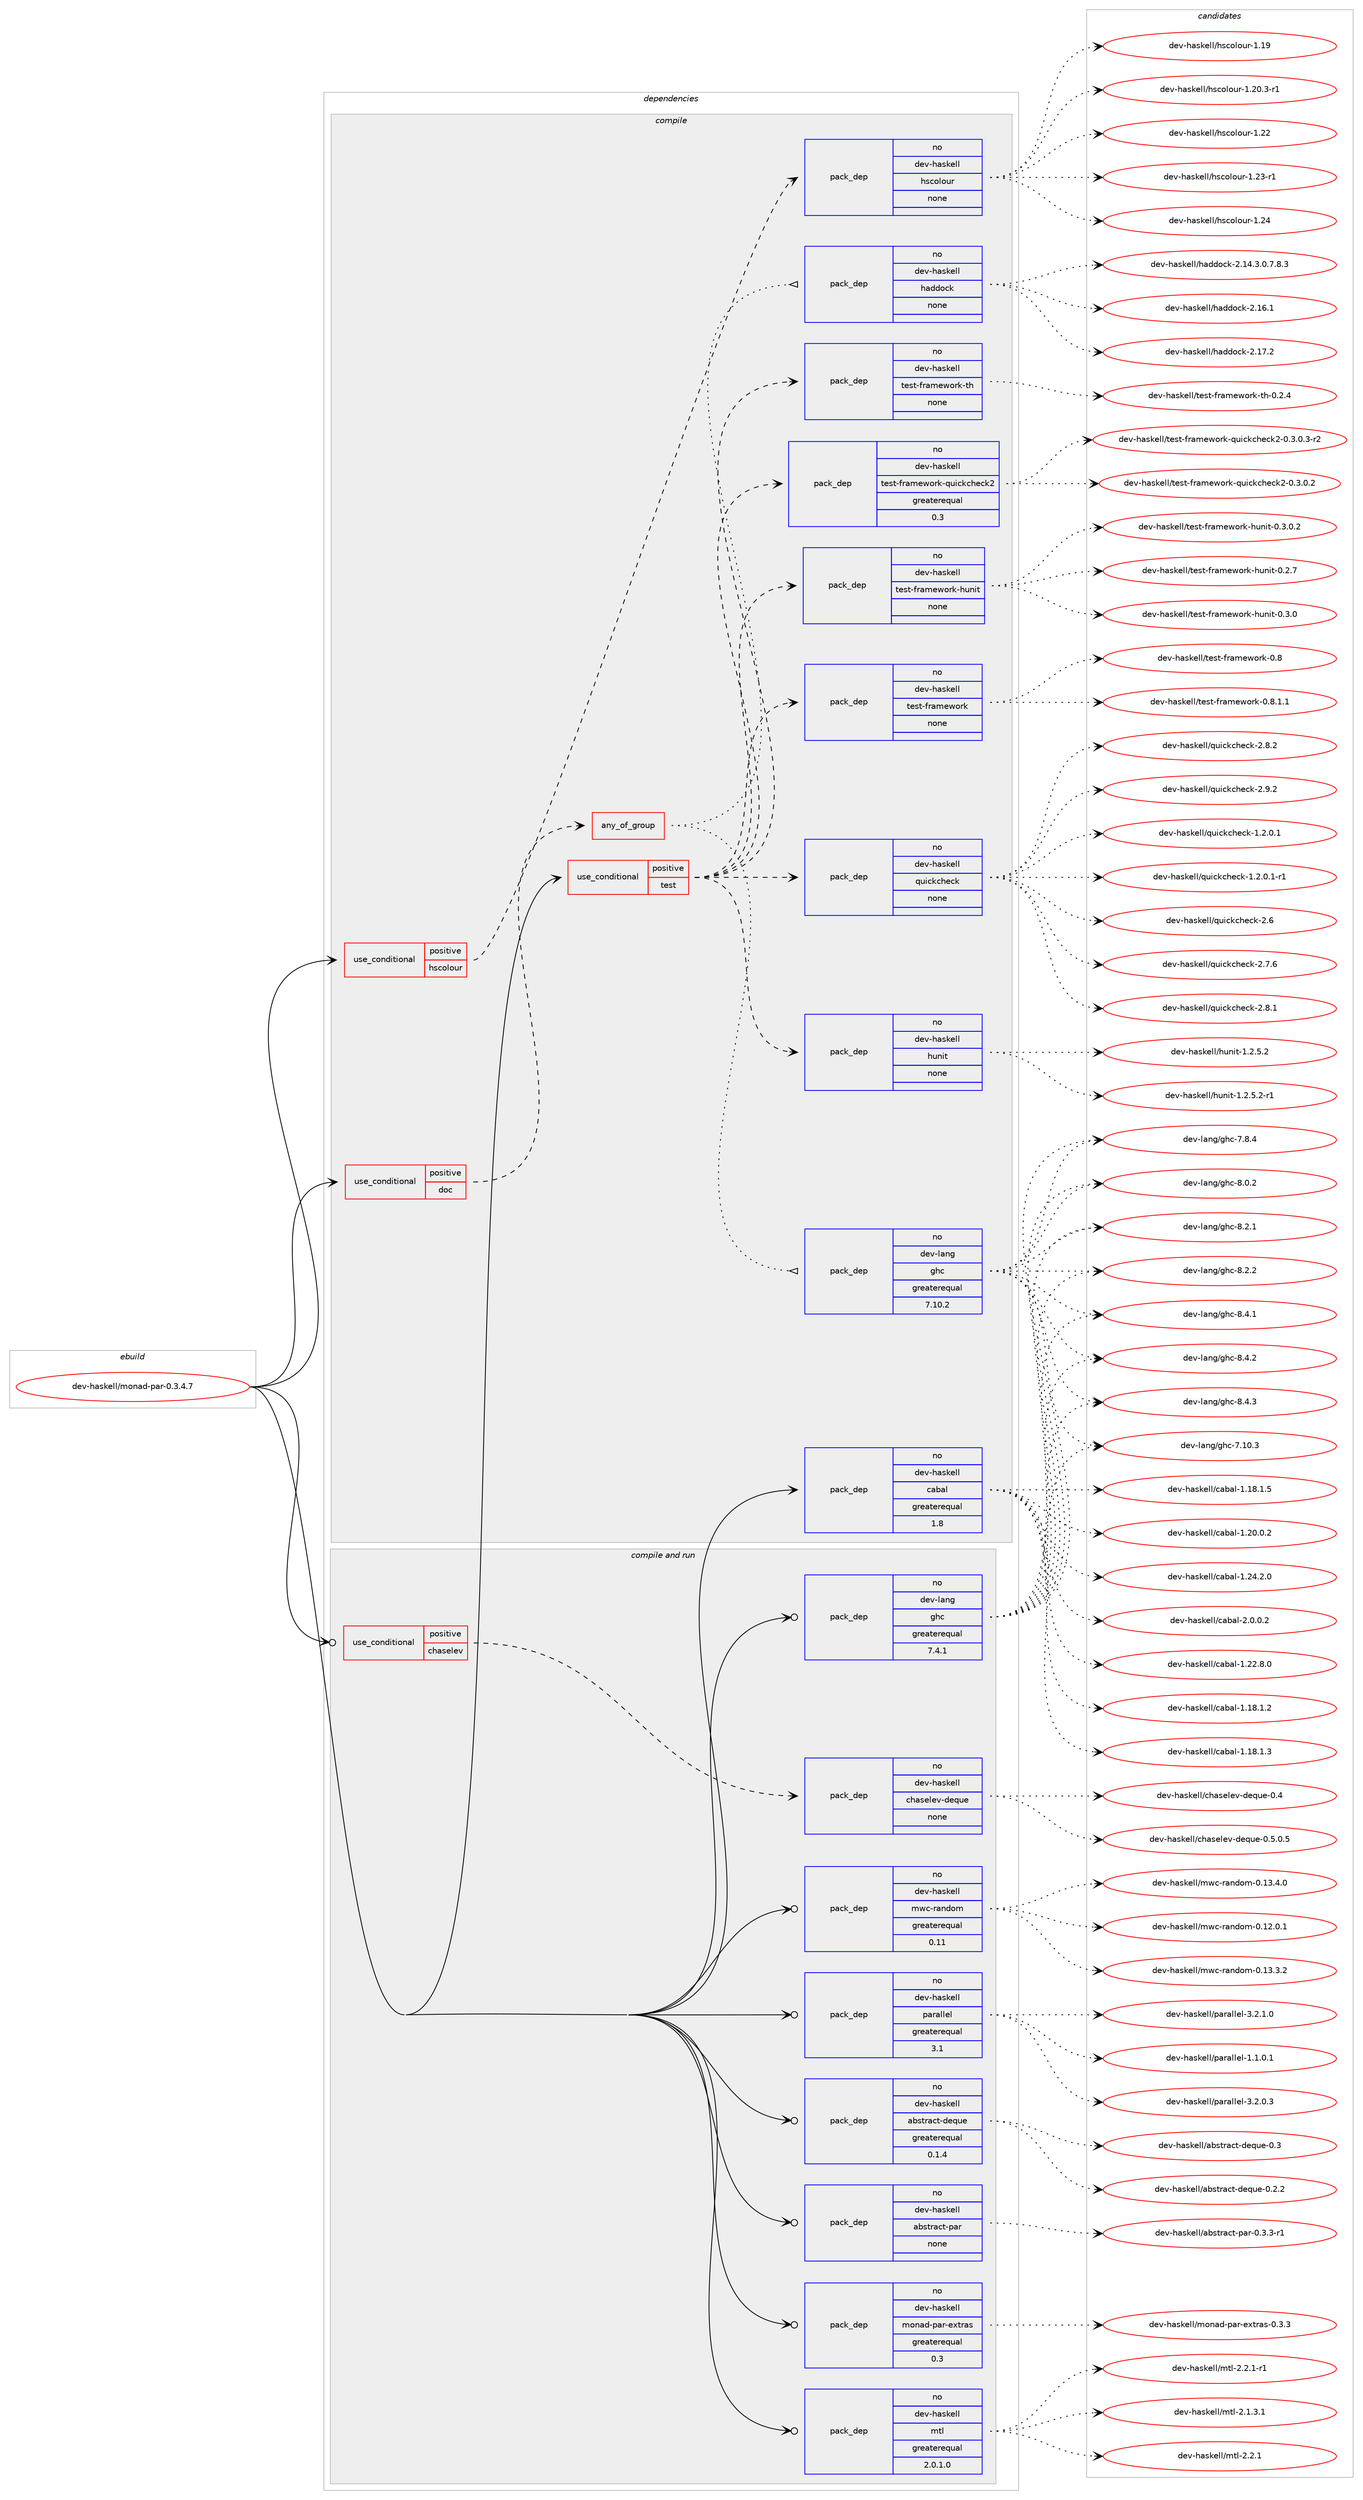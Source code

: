 digraph prolog {

# *************
# Graph options
# *************

newrank=true;
concentrate=true;
compound=true;
graph [rankdir=LR,fontname=Helvetica,fontsize=10,ranksep=1.5];#, ranksep=2.5, nodesep=0.2];
edge  [arrowhead=vee];
node  [fontname=Helvetica,fontsize=10];

# **********
# The ebuild
# **********

subgraph cluster_leftcol {
color=gray;
rank=same;
label=<<i>ebuild</i>>;
id [label="dev-haskell/monad-par-0.3.4.7", color=red, width=4, href="../dev-haskell/monad-par-0.3.4.7.svg"];
}

# ****************
# The dependencies
# ****************

subgraph cluster_midcol {
color=gray;
label=<<i>dependencies</i>>;
subgraph cluster_compile {
fillcolor="#eeeeee";
style=filled;
label=<<i>compile</i>>;
subgraph cond360657 {
dependency1339326 [label=<<TABLE BORDER="0" CELLBORDER="1" CELLSPACING="0" CELLPADDING="4"><TR><TD ROWSPAN="3" CELLPADDING="10">use_conditional</TD></TR><TR><TD>positive</TD></TR><TR><TD>doc</TD></TR></TABLE>>, shape=none, color=red];
subgraph any21248 {
dependency1339327 [label=<<TABLE BORDER="0" CELLBORDER="1" CELLSPACING="0" CELLPADDING="4"><TR><TD CELLPADDING="10">any_of_group</TD></TR></TABLE>>, shape=none, color=red];subgraph pack956869 {
dependency1339328 [label=<<TABLE BORDER="0" CELLBORDER="1" CELLSPACING="0" CELLPADDING="4" WIDTH="220"><TR><TD ROWSPAN="6" CELLPADDING="30">pack_dep</TD></TR><TR><TD WIDTH="110">no</TD></TR><TR><TD>dev-haskell</TD></TR><TR><TD>haddock</TD></TR><TR><TD>none</TD></TR><TR><TD></TD></TR></TABLE>>, shape=none, color=blue];
}
dependency1339327:e -> dependency1339328:w [weight=20,style="dotted",arrowhead="oinv"];
subgraph pack956870 {
dependency1339329 [label=<<TABLE BORDER="0" CELLBORDER="1" CELLSPACING="0" CELLPADDING="4" WIDTH="220"><TR><TD ROWSPAN="6" CELLPADDING="30">pack_dep</TD></TR><TR><TD WIDTH="110">no</TD></TR><TR><TD>dev-lang</TD></TR><TR><TD>ghc</TD></TR><TR><TD>greaterequal</TD></TR><TR><TD>7.10.2</TD></TR></TABLE>>, shape=none, color=blue];
}
dependency1339327:e -> dependency1339329:w [weight=20,style="dotted",arrowhead="oinv"];
}
dependency1339326:e -> dependency1339327:w [weight=20,style="dashed",arrowhead="vee"];
}
id:e -> dependency1339326:w [weight=20,style="solid",arrowhead="vee"];
subgraph cond360658 {
dependency1339330 [label=<<TABLE BORDER="0" CELLBORDER="1" CELLSPACING="0" CELLPADDING="4"><TR><TD ROWSPAN="3" CELLPADDING="10">use_conditional</TD></TR><TR><TD>positive</TD></TR><TR><TD>hscolour</TD></TR></TABLE>>, shape=none, color=red];
subgraph pack956871 {
dependency1339331 [label=<<TABLE BORDER="0" CELLBORDER="1" CELLSPACING="0" CELLPADDING="4" WIDTH="220"><TR><TD ROWSPAN="6" CELLPADDING="30">pack_dep</TD></TR><TR><TD WIDTH="110">no</TD></TR><TR><TD>dev-haskell</TD></TR><TR><TD>hscolour</TD></TR><TR><TD>none</TD></TR><TR><TD></TD></TR></TABLE>>, shape=none, color=blue];
}
dependency1339330:e -> dependency1339331:w [weight=20,style="dashed",arrowhead="vee"];
}
id:e -> dependency1339330:w [weight=20,style="solid",arrowhead="vee"];
subgraph cond360659 {
dependency1339332 [label=<<TABLE BORDER="0" CELLBORDER="1" CELLSPACING="0" CELLPADDING="4"><TR><TD ROWSPAN="3" CELLPADDING="10">use_conditional</TD></TR><TR><TD>positive</TD></TR><TR><TD>test</TD></TR></TABLE>>, shape=none, color=red];
subgraph pack956872 {
dependency1339333 [label=<<TABLE BORDER="0" CELLBORDER="1" CELLSPACING="0" CELLPADDING="4" WIDTH="220"><TR><TD ROWSPAN="6" CELLPADDING="30">pack_dep</TD></TR><TR><TD WIDTH="110">no</TD></TR><TR><TD>dev-haskell</TD></TR><TR><TD>hunit</TD></TR><TR><TD>none</TD></TR><TR><TD></TD></TR></TABLE>>, shape=none, color=blue];
}
dependency1339332:e -> dependency1339333:w [weight=20,style="dashed",arrowhead="vee"];
subgraph pack956873 {
dependency1339334 [label=<<TABLE BORDER="0" CELLBORDER="1" CELLSPACING="0" CELLPADDING="4" WIDTH="220"><TR><TD ROWSPAN="6" CELLPADDING="30">pack_dep</TD></TR><TR><TD WIDTH="110">no</TD></TR><TR><TD>dev-haskell</TD></TR><TR><TD>quickcheck</TD></TR><TR><TD>none</TD></TR><TR><TD></TD></TR></TABLE>>, shape=none, color=blue];
}
dependency1339332:e -> dependency1339334:w [weight=20,style="dashed",arrowhead="vee"];
subgraph pack956874 {
dependency1339335 [label=<<TABLE BORDER="0" CELLBORDER="1" CELLSPACING="0" CELLPADDING="4" WIDTH="220"><TR><TD ROWSPAN="6" CELLPADDING="30">pack_dep</TD></TR><TR><TD WIDTH="110">no</TD></TR><TR><TD>dev-haskell</TD></TR><TR><TD>test-framework</TD></TR><TR><TD>none</TD></TR><TR><TD></TD></TR></TABLE>>, shape=none, color=blue];
}
dependency1339332:e -> dependency1339335:w [weight=20,style="dashed",arrowhead="vee"];
subgraph pack956875 {
dependency1339336 [label=<<TABLE BORDER="0" CELLBORDER="1" CELLSPACING="0" CELLPADDING="4" WIDTH="220"><TR><TD ROWSPAN="6" CELLPADDING="30">pack_dep</TD></TR><TR><TD WIDTH="110">no</TD></TR><TR><TD>dev-haskell</TD></TR><TR><TD>test-framework-hunit</TD></TR><TR><TD>none</TD></TR><TR><TD></TD></TR></TABLE>>, shape=none, color=blue];
}
dependency1339332:e -> dependency1339336:w [weight=20,style="dashed",arrowhead="vee"];
subgraph pack956876 {
dependency1339337 [label=<<TABLE BORDER="0" CELLBORDER="1" CELLSPACING="0" CELLPADDING="4" WIDTH="220"><TR><TD ROWSPAN="6" CELLPADDING="30">pack_dep</TD></TR><TR><TD WIDTH="110">no</TD></TR><TR><TD>dev-haskell</TD></TR><TR><TD>test-framework-quickcheck2</TD></TR><TR><TD>greaterequal</TD></TR><TR><TD>0.3</TD></TR></TABLE>>, shape=none, color=blue];
}
dependency1339332:e -> dependency1339337:w [weight=20,style="dashed",arrowhead="vee"];
subgraph pack956877 {
dependency1339338 [label=<<TABLE BORDER="0" CELLBORDER="1" CELLSPACING="0" CELLPADDING="4" WIDTH="220"><TR><TD ROWSPAN="6" CELLPADDING="30">pack_dep</TD></TR><TR><TD WIDTH="110">no</TD></TR><TR><TD>dev-haskell</TD></TR><TR><TD>test-framework-th</TD></TR><TR><TD>none</TD></TR><TR><TD></TD></TR></TABLE>>, shape=none, color=blue];
}
dependency1339332:e -> dependency1339338:w [weight=20,style="dashed",arrowhead="vee"];
}
id:e -> dependency1339332:w [weight=20,style="solid",arrowhead="vee"];
subgraph pack956878 {
dependency1339339 [label=<<TABLE BORDER="0" CELLBORDER="1" CELLSPACING="0" CELLPADDING="4" WIDTH="220"><TR><TD ROWSPAN="6" CELLPADDING="30">pack_dep</TD></TR><TR><TD WIDTH="110">no</TD></TR><TR><TD>dev-haskell</TD></TR><TR><TD>cabal</TD></TR><TR><TD>greaterequal</TD></TR><TR><TD>1.8</TD></TR></TABLE>>, shape=none, color=blue];
}
id:e -> dependency1339339:w [weight=20,style="solid",arrowhead="vee"];
}
subgraph cluster_compileandrun {
fillcolor="#eeeeee";
style=filled;
label=<<i>compile and run</i>>;
subgraph cond360660 {
dependency1339340 [label=<<TABLE BORDER="0" CELLBORDER="1" CELLSPACING="0" CELLPADDING="4"><TR><TD ROWSPAN="3" CELLPADDING="10">use_conditional</TD></TR><TR><TD>positive</TD></TR><TR><TD>chaselev</TD></TR></TABLE>>, shape=none, color=red];
subgraph pack956879 {
dependency1339341 [label=<<TABLE BORDER="0" CELLBORDER="1" CELLSPACING="0" CELLPADDING="4" WIDTH="220"><TR><TD ROWSPAN="6" CELLPADDING="30">pack_dep</TD></TR><TR><TD WIDTH="110">no</TD></TR><TR><TD>dev-haskell</TD></TR><TR><TD>chaselev-deque</TD></TR><TR><TD>none</TD></TR><TR><TD></TD></TR></TABLE>>, shape=none, color=blue];
}
dependency1339340:e -> dependency1339341:w [weight=20,style="dashed",arrowhead="vee"];
}
id:e -> dependency1339340:w [weight=20,style="solid",arrowhead="odotvee"];
subgraph pack956880 {
dependency1339342 [label=<<TABLE BORDER="0" CELLBORDER="1" CELLSPACING="0" CELLPADDING="4" WIDTH="220"><TR><TD ROWSPAN="6" CELLPADDING="30">pack_dep</TD></TR><TR><TD WIDTH="110">no</TD></TR><TR><TD>dev-haskell</TD></TR><TR><TD>abstract-deque</TD></TR><TR><TD>greaterequal</TD></TR><TR><TD>0.1.4</TD></TR></TABLE>>, shape=none, color=blue];
}
id:e -> dependency1339342:w [weight=20,style="solid",arrowhead="odotvee"];
subgraph pack956881 {
dependency1339343 [label=<<TABLE BORDER="0" CELLBORDER="1" CELLSPACING="0" CELLPADDING="4" WIDTH="220"><TR><TD ROWSPAN="6" CELLPADDING="30">pack_dep</TD></TR><TR><TD WIDTH="110">no</TD></TR><TR><TD>dev-haskell</TD></TR><TR><TD>abstract-par</TD></TR><TR><TD>none</TD></TR><TR><TD></TD></TR></TABLE>>, shape=none, color=blue];
}
id:e -> dependency1339343:w [weight=20,style="solid",arrowhead="odotvee"];
subgraph pack956882 {
dependency1339344 [label=<<TABLE BORDER="0" CELLBORDER="1" CELLSPACING="0" CELLPADDING="4" WIDTH="220"><TR><TD ROWSPAN="6" CELLPADDING="30">pack_dep</TD></TR><TR><TD WIDTH="110">no</TD></TR><TR><TD>dev-haskell</TD></TR><TR><TD>monad-par-extras</TD></TR><TR><TD>greaterequal</TD></TR><TR><TD>0.3</TD></TR></TABLE>>, shape=none, color=blue];
}
id:e -> dependency1339344:w [weight=20,style="solid",arrowhead="odotvee"];
subgraph pack956883 {
dependency1339345 [label=<<TABLE BORDER="0" CELLBORDER="1" CELLSPACING="0" CELLPADDING="4" WIDTH="220"><TR><TD ROWSPAN="6" CELLPADDING="30">pack_dep</TD></TR><TR><TD WIDTH="110">no</TD></TR><TR><TD>dev-haskell</TD></TR><TR><TD>mtl</TD></TR><TR><TD>greaterequal</TD></TR><TR><TD>2.0.1.0</TD></TR></TABLE>>, shape=none, color=blue];
}
id:e -> dependency1339345:w [weight=20,style="solid",arrowhead="odotvee"];
subgraph pack956884 {
dependency1339346 [label=<<TABLE BORDER="0" CELLBORDER="1" CELLSPACING="0" CELLPADDING="4" WIDTH="220"><TR><TD ROWSPAN="6" CELLPADDING="30">pack_dep</TD></TR><TR><TD WIDTH="110">no</TD></TR><TR><TD>dev-haskell</TD></TR><TR><TD>mwc-random</TD></TR><TR><TD>greaterequal</TD></TR><TR><TD>0.11</TD></TR></TABLE>>, shape=none, color=blue];
}
id:e -> dependency1339346:w [weight=20,style="solid",arrowhead="odotvee"];
subgraph pack956885 {
dependency1339347 [label=<<TABLE BORDER="0" CELLBORDER="1" CELLSPACING="0" CELLPADDING="4" WIDTH="220"><TR><TD ROWSPAN="6" CELLPADDING="30">pack_dep</TD></TR><TR><TD WIDTH="110">no</TD></TR><TR><TD>dev-haskell</TD></TR><TR><TD>parallel</TD></TR><TR><TD>greaterequal</TD></TR><TR><TD>3.1</TD></TR></TABLE>>, shape=none, color=blue];
}
id:e -> dependency1339347:w [weight=20,style="solid",arrowhead="odotvee"];
subgraph pack956886 {
dependency1339348 [label=<<TABLE BORDER="0" CELLBORDER="1" CELLSPACING="0" CELLPADDING="4" WIDTH="220"><TR><TD ROWSPAN="6" CELLPADDING="30">pack_dep</TD></TR><TR><TD WIDTH="110">no</TD></TR><TR><TD>dev-lang</TD></TR><TR><TD>ghc</TD></TR><TR><TD>greaterequal</TD></TR><TR><TD>7.4.1</TD></TR></TABLE>>, shape=none, color=blue];
}
id:e -> dependency1339348:w [weight=20,style="solid",arrowhead="odotvee"];
}
subgraph cluster_run {
fillcolor="#eeeeee";
style=filled;
label=<<i>run</i>>;
}
}

# **************
# The candidates
# **************

subgraph cluster_choices {
rank=same;
color=gray;
label=<<i>candidates</i>>;

subgraph choice956869 {
color=black;
nodesep=1;
choice1001011184510497115107101108108471049710010011199107455046495246514648465546564651 [label="dev-haskell/haddock-2.14.3.0.7.8.3", color=red, width=4,href="../dev-haskell/haddock-2.14.3.0.7.8.3.svg"];
choice100101118451049711510710110810847104971001001119910745504649544649 [label="dev-haskell/haddock-2.16.1", color=red, width=4,href="../dev-haskell/haddock-2.16.1.svg"];
choice100101118451049711510710110810847104971001001119910745504649554650 [label="dev-haskell/haddock-2.17.2", color=red, width=4,href="../dev-haskell/haddock-2.17.2.svg"];
dependency1339328:e -> choice1001011184510497115107101108108471049710010011199107455046495246514648465546564651:w [style=dotted,weight="100"];
dependency1339328:e -> choice100101118451049711510710110810847104971001001119910745504649544649:w [style=dotted,weight="100"];
dependency1339328:e -> choice100101118451049711510710110810847104971001001119910745504649554650:w [style=dotted,weight="100"];
}
subgraph choice956870 {
color=black;
nodesep=1;
choice1001011184510897110103471031049945554649484651 [label="dev-lang/ghc-7.10.3", color=red, width=4,href="../dev-lang/ghc-7.10.3.svg"];
choice10010111845108971101034710310499455546564652 [label="dev-lang/ghc-7.8.4", color=red, width=4,href="../dev-lang/ghc-7.8.4.svg"];
choice10010111845108971101034710310499455646484650 [label="dev-lang/ghc-8.0.2", color=red, width=4,href="../dev-lang/ghc-8.0.2.svg"];
choice10010111845108971101034710310499455646504649 [label="dev-lang/ghc-8.2.1", color=red, width=4,href="../dev-lang/ghc-8.2.1.svg"];
choice10010111845108971101034710310499455646504650 [label="dev-lang/ghc-8.2.2", color=red, width=4,href="../dev-lang/ghc-8.2.2.svg"];
choice10010111845108971101034710310499455646524649 [label="dev-lang/ghc-8.4.1", color=red, width=4,href="../dev-lang/ghc-8.4.1.svg"];
choice10010111845108971101034710310499455646524650 [label="dev-lang/ghc-8.4.2", color=red, width=4,href="../dev-lang/ghc-8.4.2.svg"];
choice10010111845108971101034710310499455646524651 [label="dev-lang/ghc-8.4.3", color=red, width=4,href="../dev-lang/ghc-8.4.3.svg"];
dependency1339329:e -> choice1001011184510897110103471031049945554649484651:w [style=dotted,weight="100"];
dependency1339329:e -> choice10010111845108971101034710310499455546564652:w [style=dotted,weight="100"];
dependency1339329:e -> choice10010111845108971101034710310499455646484650:w [style=dotted,weight="100"];
dependency1339329:e -> choice10010111845108971101034710310499455646504649:w [style=dotted,weight="100"];
dependency1339329:e -> choice10010111845108971101034710310499455646504650:w [style=dotted,weight="100"];
dependency1339329:e -> choice10010111845108971101034710310499455646524649:w [style=dotted,weight="100"];
dependency1339329:e -> choice10010111845108971101034710310499455646524650:w [style=dotted,weight="100"];
dependency1339329:e -> choice10010111845108971101034710310499455646524651:w [style=dotted,weight="100"];
}
subgraph choice956871 {
color=black;
nodesep=1;
choice100101118451049711510710110810847104115991111081111171144549464957 [label="dev-haskell/hscolour-1.19", color=red, width=4,href="../dev-haskell/hscolour-1.19.svg"];
choice10010111845104971151071011081084710411599111108111117114454946504846514511449 [label="dev-haskell/hscolour-1.20.3-r1", color=red, width=4,href="../dev-haskell/hscolour-1.20.3-r1.svg"];
choice100101118451049711510710110810847104115991111081111171144549465050 [label="dev-haskell/hscolour-1.22", color=red, width=4,href="../dev-haskell/hscolour-1.22.svg"];
choice1001011184510497115107101108108471041159911110811111711445494650514511449 [label="dev-haskell/hscolour-1.23-r1", color=red, width=4,href="../dev-haskell/hscolour-1.23-r1.svg"];
choice100101118451049711510710110810847104115991111081111171144549465052 [label="dev-haskell/hscolour-1.24", color=red, width=4,href="../dev-haskell/hscolour-1.24.svg"];
dependency1339331:e -> choice100101118451049711510710110810847104115991111081111171144549464957:w [style=dotted,weight="100"];
dependency1339331:e -> choice10010111845104971151071011081084710411599111108111117114454946504846514511449:w [style=dotted,weight="100"];
dependency1339331:e -> choice100101118451049711510710110810847104115991111081111171144549465050:w [style=dotted,weight="100"];
dependency1339331:e -> choice1001011184510497115107101108108471041159911110811111711445494650514511449:w [style=dotted,weight="100"];
dependency1339331:e -> choice100101118451049711510710110810847104115991111081111171144549465052:w [style=dotted,weight="100"];
}
subgraph choice956872 {
color=black;
nodesep=1;
choice1001011184510497115107101108108471041171101051164549465046534650 [label="dev-haskell/hunit-1.2.5.2", color=red, width=4,href="../dev-haskell/hunit-1.2.5.2.svg"];
choice10010111845104971151071011081084710411711010511645494650465346504511449 [label="dev-haskell/hunit-1.2.5.2-r1", color=red, width=4,href="../dev-haskell/hunit-1.2.5.2-r1.svg"];
dependency1339333:e -> choice1001011184510497115107101108108471041171101051164549465046534650:w [style=dotted,weight="100"];
dependency1339333:e -> choice10010111845104971151071011081084710411711010511645494650465346504511449:w [style=dotted,weight="100"];
}
subgraph choice956873 {
color=black;
nodesep=1;
choice1001011184510497115107101108108471131171059910799104101991074549465046484649 [label="dev-haskell/quickcheck-1.2.0.1", color=red, width=4,href="../dev-haskell/quickcheck-1.2.0.1.svg"];
choice10010111845104971151071011081084711311710599107991041019910745494650464846494511449 [label="dev-haskell/quickcheck-1.2.0.1-r1", color=red, width=4,href="../dev-haskell/quickcheck-1.2.0.1-r1.svg"];
choice10010111845104971151071011081084711311710599107991041019910745504654 [label="dev-haskell/quickcheck-2.6", color=red, width=4,href="../dev-haskell/quickcheck-2.6.svg"];
choice100101118451049711510710110810847113117105991079910410199107455046554654 [label="dev-haskell/quickcheck-2.7.6", color=red, width=4,href="../dev-haskell/quickcheck-2.7.6.svg"];
choice100101118451049711510710110810847113117105991079910410199107455046564649 [label="dev-haskell/quickcheck-2.8.1", color=red, width=4,href="../dev-haskell/quickcheck-2.8.1.svg"];
choice100101118451049711510710110810847113117105991079910410199107455046564650 [label="dev-haskell/quickcheck-2.8.2", color=red, width=4,href="../dev-haskell/quickcheck-2.8.2.svg"];
choice100101118451049711510710110810847113117105991079910410199107455046574650 [label="dev-haskell/quickcheck-2.9.2", color=red, width=4,href="../dev-haskell/quickcheck-2.9.2.svg"];
dependency1339334:e -> choice1001011184510497115107101108108471131171059910799104101991074549465046484649:w [style=dotted,weight="100"];
dependency1339334:e -> choice10010111845104971151071011081084711311710599107991041019910745494650464846494511449:w [style=dotted,weight="100"];
dependency1339334:e -> choice10010111845104971151071011081084711311710599107991041019910745504654:w [style=dotted,weight="100"];
dependency1339334:e -> choice100101118451049711510710110810847113117105991079910410199107455046554654:w [style=dotted,weight="100"];
dependency1339334:e -> choice100101118451049711510710110810847113117105991079910410199107455046564649:w [style=dotted,weight="100"];
dependency1339334:e -> choice100101118451049711510710110810847113117105991079910410199107455046564650:w [style=dotted,weight="100"];
dependency1339334:e -> choice100101118451049711510710110810847113117105991079910410199107455046574650:w [style=dotted,weight="100"];
}
subgraph choice956874 {
color=black;
nodesep=1;
choice100101118451049711510710110810847116101115116451021149710910111911111410745484656 [label="dev-haskell/test-framework-0.8", color=red, width=4,href="../dev-haskell/test-framework-0.8.svg"];
choice10010111845104971151071011081084711610111511645102114971091011191111141074548465646494649 [label="dev-haskell/test-framework-0.8.1.1", color=red, width=4,href="../dev-haskell/test-framework-0.8.1.1.svg"];
dependency1339335:e -> choice100101118451049711510710110810847116101115116451021149710910111911111410745484656:w [style=dotted,weight="100"];
dependency1339335:e -> choice10010111845104971151071011081084711610111511645102114971091011191111141074548465646494649:w [style=dotted,weight="100"];
}
subgraph choice956875 {
color=black;
nodesep=1;
choice100101118451049711510710110810847116101115116451021149710910111911111410745104117110105116454846504655 [label="dev-haskell/test-framework-hunit-0.2.7", color=red, width=4,href="../dev-haskell/test-framework-hunit-0.2.7.svg"];
choice100101118451049711510710110810847116101115116451021149710910111911111410745104117110105116454846514648 [label="dev-haskell/test-framework-hunit-0.3.0", color=red, width=4,href="../dev-haskell/test-framework-hunit-0.3.0.svg"];
choice1001011184510497115107101108108471161011151164510211497109101119111114107451041171101051164548465146484650 [label="dev-haskell/test-framework-hunit-0.3.0.2", color=red, width=4,href="../dev-haskell/test-framework-hunit-0.3.0.2.svg"];
dependency1339336:e -> choice100101118451049711510710110810847116101115116451021149710910111911111410745104117110105116454846504655:w [style=dotted,weight="100"];
dependency1339336:e -> choice100101118451049711510710110810847116101115116451021149710910111911111410745104117110105116454846514648:w [style=dotted,weight="100"];
dependency1339336:e -> choice1001011184510497115107101108108471161011151164510211497109101119111114107451041171101051164548465146484650:w [style=dotted,weight="100"];
}
subgraph choice956876 {
color=black;
nodesep=1;
choice100101118451049711510710110810847116101115116451021149710910111911111410745113117105991079910410199107504548465146484650 [label="dev-haskell/test-framework-quickcheck2-0.3.0.2", color=red, width=4,href="../dev-haskell/test-framework-quickcheck2-0.3.0.2.svg"];
choice1001011184510497115107101108108471161011151164510211497109101119111114107451131171059910799104101991075045484651464846514511450 [label="dev-haskell/test-framework-quickcheck2-0.3.0.3-r2", color=red, width=4,href="../dev-haskell/test-framework-quickcheck2-0.3.0.3-r2.svg"];
dependency1339337:e -> choice100101118451049711510710110810847116101115116451021149710910111911111410745113117105991079910410199107504548465146484650:w [style=dotted,weight="100"];
dependency1339337:e -> choice1001011184510497115107101108108471161011151164510211497109101119111114107451131171059910799104101991075045484651464846514511450:w [style=dotted,weight="100"];
}
subgraph choice956877 {
color=black;
nodesep=1;
choice100101118451049711510710110810847116101115116451021149710910111911111410745116104454846504652 [label="dev-haskell/test-framework-th-0.2.4", color=red, width=4,href="../dev-haskell/test-framework-th-0.2.4.svg"];
dependency1339338:e -> choice100101118451049711510710110810847116101115116451021149710910111911111410745116104454846504652:w [style=dotted,weight="100"];
}
subgraph choice956878 {
color=black;
nodesep=1;
choice10010111845104971151071011081084799979897108454946495646494650 [label="dev-haskell/cabal-1.18.1.2", color=red, width=4,href="../dev-haskell/cabal-1.18.1.2.svg"];
choice10010111845104971151071011081084799979897108454946495646494651 [label="dev-haskell/cabal-1.18.1.3", color=red, width=4,href="../dev-haskell/cabal-1.18.1.3.svg"];
choice10010111845104971151071011081084799979897108454946495646494653 [label="dev-haskell/cabal-1.18.1.5", color=red, width=4,href="../dev-haskell/cabal-1.18.1.5.svg"];
choice10010111845104971151071011081084799979897108454946504846484650 [label="dev-haskell/cabal-1.20.0.2", color=red, width=4,href="../dev-haskell/cabal-1.20.0.2.svg"];
choice10010111845104971151071011081084799979897108454946505046564648 [label="dev-haskell/cabal-1.22.8.0", color=red, width=4,href="../dev-haskell/cabal-1.22.8.0.svg"];
choice10010111845104971151071011081084799979897108454946505246504648 [label="dev-haskell/cabal-1.24.2.0", color=red, width=4,href="../dev-haskell/cabal-1.24.2.0.svg"];
choice100101118451049711510710110810847999798971084550464846484650 [label="dev-haskell/cabal-2.0.0.2", color=red, width=4,href="../dev-haskell/cabal-2.0.0.2.svg"];
dependency1339339:e -> choice10010111845104971151071011081084799979897108454946495646494650:w [style=dotted,weight="100"];
dependency1339339:e -> choice10010111845104971151071011081084799979897108454946495646494651:w [style=dotted,weight="100"];
dependency1339339:e -> choice10010111845104971151071011081084799979897108454946495646494653:w [style=dotted,weight="100"];
dependency1339339:e -> choice10010111845104971151071011081084799979897108454946504846484650:w [style=dotted,weight="100"];
dependency1339339:e -> choice10010111845104971151071011081084799979897108454946505046564648:w [style=dotted,weight="100"];
dependency1339339:e -> choice10010111845104971151071011081084799979897108454946505246504648:w [style=dotted,weight="100"];
dependency1339339:e -> choice100101118451049711510710110810847999798971084550464846484650:w [style=dotted,weight="100"];
}
subgraph choice956879 {
color=black;
nodesep=1;
choice10010111845104971151071011081084799104971151011081011184510010111311710145484652 [label="dev-haskell/chaselev-deque-0.4", color=red, width=4,href="../dev-haskell/chaselev-deque-0.4.svg"];
choice1001011184510497115107101108108479910497115101108101118451001011131171014548465346484653 [label="dev-haskell/chaselev-deque-0.5.0.5", color=red, width=4,href="../dev-haskell/chaselev-deque-0.5.0.5.svg"];
dependency1339341:e -> choice10010111845104971151071011081084799104971151011081011184510010111311710145484652:w [style=dotted,weight="100"];
dependency1339341:e -> choice1001011184510497115107101108108479910497115101108101118451001011131171014548465346484653:w [style=dotted,weight="100"];
}
subgraph choice956880 {
color=black;
nodesep=1;
choice1001011184510497115107101108108479798115116114979911645100101113117101454846504650 [label="dev-haskell/abstract-deque-0.2.2", color=red, width=4,href="../dev-haskell/abstract-deque-0.2.2.svg"];
choice100101118451049711510710110810847979811511611497991164510010111311710145484651 [label="dev-haskell/abstract-deque-0.3", color=red, width=4,href="../dev-haskell/abstract-deque-0.3.svg"];
dependency1339342:e -> choice1001011184510497115107101108108479798115116114979911645100101113117101454846504650:w [style=dotted,weight="100"];
dependency1339342:e -> choice100101118451049711510710110810847979811511611497991164510010111311710145484651:w [style=dotted,weight="100"];
}
subgraph choice956881 {
color=black;
nodesep=1;
choice1001011184510497115107101108108479798115116114979911645112971144548465146514511449 [label="dev-haskell/abstract-par-0.3.3-r1", color=red, width=4,href="../dev-haskell/abstract-par-0.3.3-r1.svg"];
dependency1339343:e -> choice1001011184510497115107101108108479798115116114979911645112971144548465146514511449:w [style=dotted,weight="100"];
}
subgraph choice956882 {
color=black;
nodesep=1;
choice1001011184510497115107101108108471091111109710045112971144510112011611497115454846514651 [label="dev-haskell/monad-par-extras-0.3.3", color=red, width=4,href="../dev-haskell/monad-par-extras-0.3.3.svg"];
dependency1339344:e -> choice1001011184510497115107101108108471091111109710045112971144510112011611497115454846514651:w [style=dotted,weight="100"];
}
subgraph choice956883 {
color=black;
nodesep=1;
choice1001011184510497115107101108108471091161084550464946514649 [label="dev-haskell/mtl-2.1.3.1", color=red, width=4,href="../dev-haskell/mtl-2.1.3.1.svg"];
choice100101118451049711510710110810847109116108455046504649 [label="dev-haskell/mtl-2.2.1", color=red, width=4,href="../dev-haskell/mtl-2.2.1.svg"];
choice1001011184510497115107101108108471091161084550465046494511449 [label="dev-haskell/mtl-2.2.1-r1", color=red, width=4,href="../dev-haskell/mtl-2.2.1-r1.svg"];
dependency1339345:e -> choice1001011184510497115107101108108471091161084550464946514649:w [style=dotted,weight="100"];
dependency1339345:e -> choice100101118451049711510710110810847109116108455046504649:w [style=dotted,weight="100"];
dependency1339345:e -> choice1001011184510497115107101108108471091161084550465046494511449:w [style=dotted,weight="100"];
}
subgraph choice956884 {
color=black;
nodesep=1;
choice100101118451049711510710110810847109119994511497110100111109454846495046484649 [label="dev-haskell/mwc-random-0.12.0.1", color=red, width=4,href="../dev-haskell/mwc-random-0.12.0.1.svg"];
choice100101118451049711510710110810847109119994511497110100111109454846495146514650 [label="dev-haskell/mwc-random-0.13.3.2", color=red, width=4,href="../dev-haskell/mwc-random-0.13.3.2.svg"];
choice100101118451049711510710110810847109119994511497110100111109454846495146524648 [label="dev-haskell/mwc-random-0.13.4.0", color=red, width=4,href="../dev-haskell/mwc-random-0.13.4.0.svg"];
dependency1339346:e -> choice100101118451049711510710110810847109119994511497110100111109454846495046484649:w [style=dotted,weight="100"];
dependency1339346:e -> choice100101118451049711510710110810847109119994511497110100111109454846495146514650:w [style=dotted,weight="100"];
dependency1339346:e -> choice100101118451049711510710110810847109119994511497110100111109454846495146524648:w [style=dotted,weight="100"];
}
subgraph choice956885 {
color=black;
nodesep=1;
choice10010111845104971151071011081084711297114971081081011084549464946484649 [label="dev-haskell/parallel-1.1.0.1", color=red, width=4,href="../dev-haskell/parallel-1.1.0.1.svg"];
choice10010111845104971151071011081084711297114971081081011084551465046484651 [label="dev-haskell/parallel-3.2.0.3", color=red, width=4,href="../dev-haskell/parallel-3.2.0.3.svg"];
choice10010111845104971151071011081084711297114971081081011084551465046494648 [label="dev-haskell/parallel-3.2.1.0", color=red, width=4,href="../dev-haskell/parallel-3.2.1.0.svg"];
dependency1339347:e -> choice10010111845104971151071011081084711297114971081081011084549464946484649:w [style=dotted,weight="100"];
dependency1339347:e -> choice10010111845104971151071011081084711297114971081081011084551465046484651:w [style=dotted,weight="100"];
dependency1339347:e -> choice10010111845104971151071011081084711297114971081081011084551465046494648:w [style=dotted,weight="100"];
}
subgraph choice956886 {
color=black;
nodesep=1;
choice1001011184510897110103471031049945554649484651 [label="dev-lang/ghc-7.10.3", color=red, width=4,href="../dev-lang/ghc-7.10.3.svg"];
choice10010111845108971101034710310499455546564652 [label="dev-lang/ghc-7.8.4", color=red, width=4,href="../dev-lang/ghc-7.8.4.svg"];
choice10010111845108971101034710310499455646484650 [label="dev-lang/ghc-8.0.2", color=red, width=4,href="../dev-lang/ghc-8.0.2.svg"];
choice10010111845108971101034710310499455646504649 [label="dev-lang/ghc-8.2.1", color=red, width=4,href="../dev-lang/ghc-8.2.1.svg"];
choice10010111845108971101034710310499455646504650 [label="dev-lang/ghc-8.2.2", color=red, width=4,href="../dev-lang/ghc-8.2.2.svg"];
choice10010111845108971101034710310499455646524649 [label="dev-lang/ghc-8.4.1", color=red, width=4,href="../dev-lang/ghc-8.4.1.svg"];
choice10010111845108971101034710310499455646524650 [label="dev-lang/ghc-8.4.2", color=red, width=4,href="../dev-lang/ghc-8.4.2.svg"];
choice10010111845108971101034710310499455646524651 [label="dev-lang/ghc-8.4.3", color=red, width=4,href="../dev-lang/ghc-8.4.3.svg"];
dependency1339348:e -> choice1001011184510897110103471031049945554649484651:w [style=dotted,weight="100"];
dependency1339348:e -> choice10010111845108971101034710310499455546564652:w [style=dotted,weight="100"];
dependency1339348:e -> choice10010111845108971101034710310499455646484650:w [style=dotted,weight="100"];
dependency1339348:e -> choice10010111845108971101034710310499455646504649:w [style=dotted,weight="100"];
dependency1339348:e -> choice10010111845108971101034710310499455646504650:w [style=dotted,weight="100"];
dependency1339348:e -> choice10010111845108971101034710310499455646524649:w [style=dotted,weight="100"];
dependency1339348:e -> choice10010111845108971101034710310499455646524650:w [style=dotted,weight="100"];
dependency1339348:e -> choice10010111845108971101034710310499455646524651:w [style=dotted,weight="100"];
}
}

}

